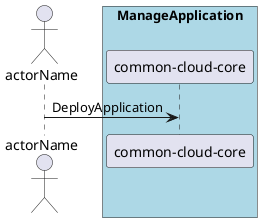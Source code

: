 @startuml
Actor "actorName" as A

box "ManageApplication" #lightblue
participant "common-cloud-core" as S
A -> S : DeployApplication
end box

@enduml
